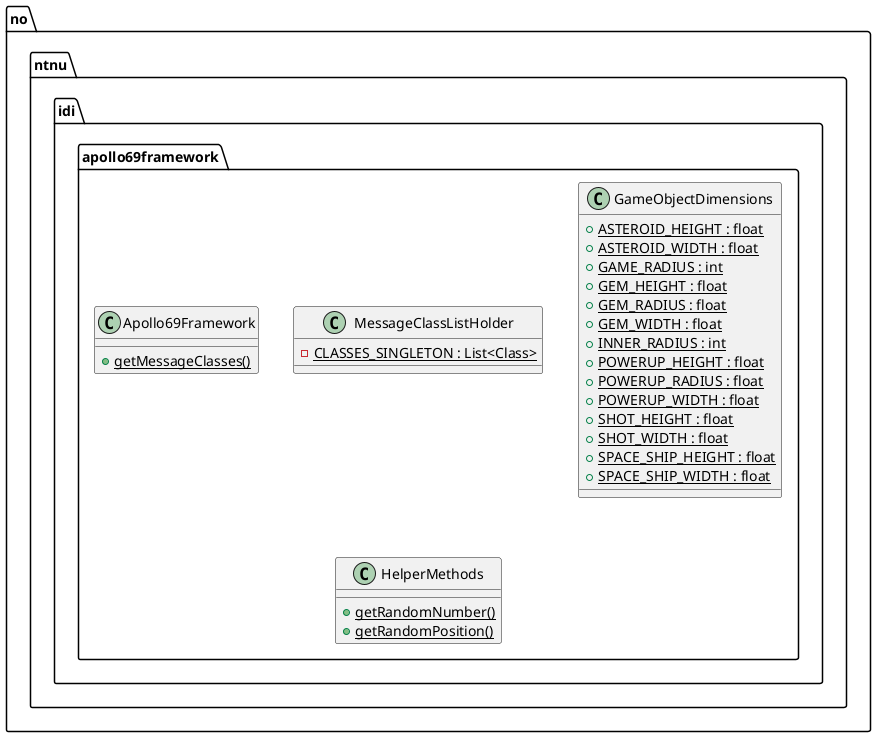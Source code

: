@startuml

    namespace no.ntnu.idi.apollo69framework {
        class Apollo69Framework {
            {static} + getMessageClasses()
        }
        class MessageClassListHolder {
            {static} - CLASSES_SINGLETON : List<Class>
        }
        class GameObjectDimensions {
            {static} + ASTEROID_HEIGHT : float
            {static} + ASTEROID_WIDTH : float
            {static} + GAME_RADIUS : int
            {static} + GEM_HEIGHT : float
            {static} + GEM_RADIUS : float
            {static} + GEM_WIDTH : float
            {static} + INNER_RADIUS : int
            {static} + POWERUP_HEIGHT : float
            {static} + POWERUP_RADIUS : float
            {static} + POWERUP_WIDTH : float
            {static} + SHOT_HEIGHT : float
            {static} + SHOT_WIDTH : float
            {static} + SPACE_SHIP_HEIGHT : float
            {static} + SPACE_SHIP_WIDTH : float
        }
        class HelperMethods {
            {static} + getRandomNumber()
            {static} + getRandomPosition()
        }
    }

    no.ntnu.idi.apollo69framework.Apollo69Framework +-down- no.ntnu.idi.apollo69framework.Apollo69Framework.MessageClassListHolder



@enduml
